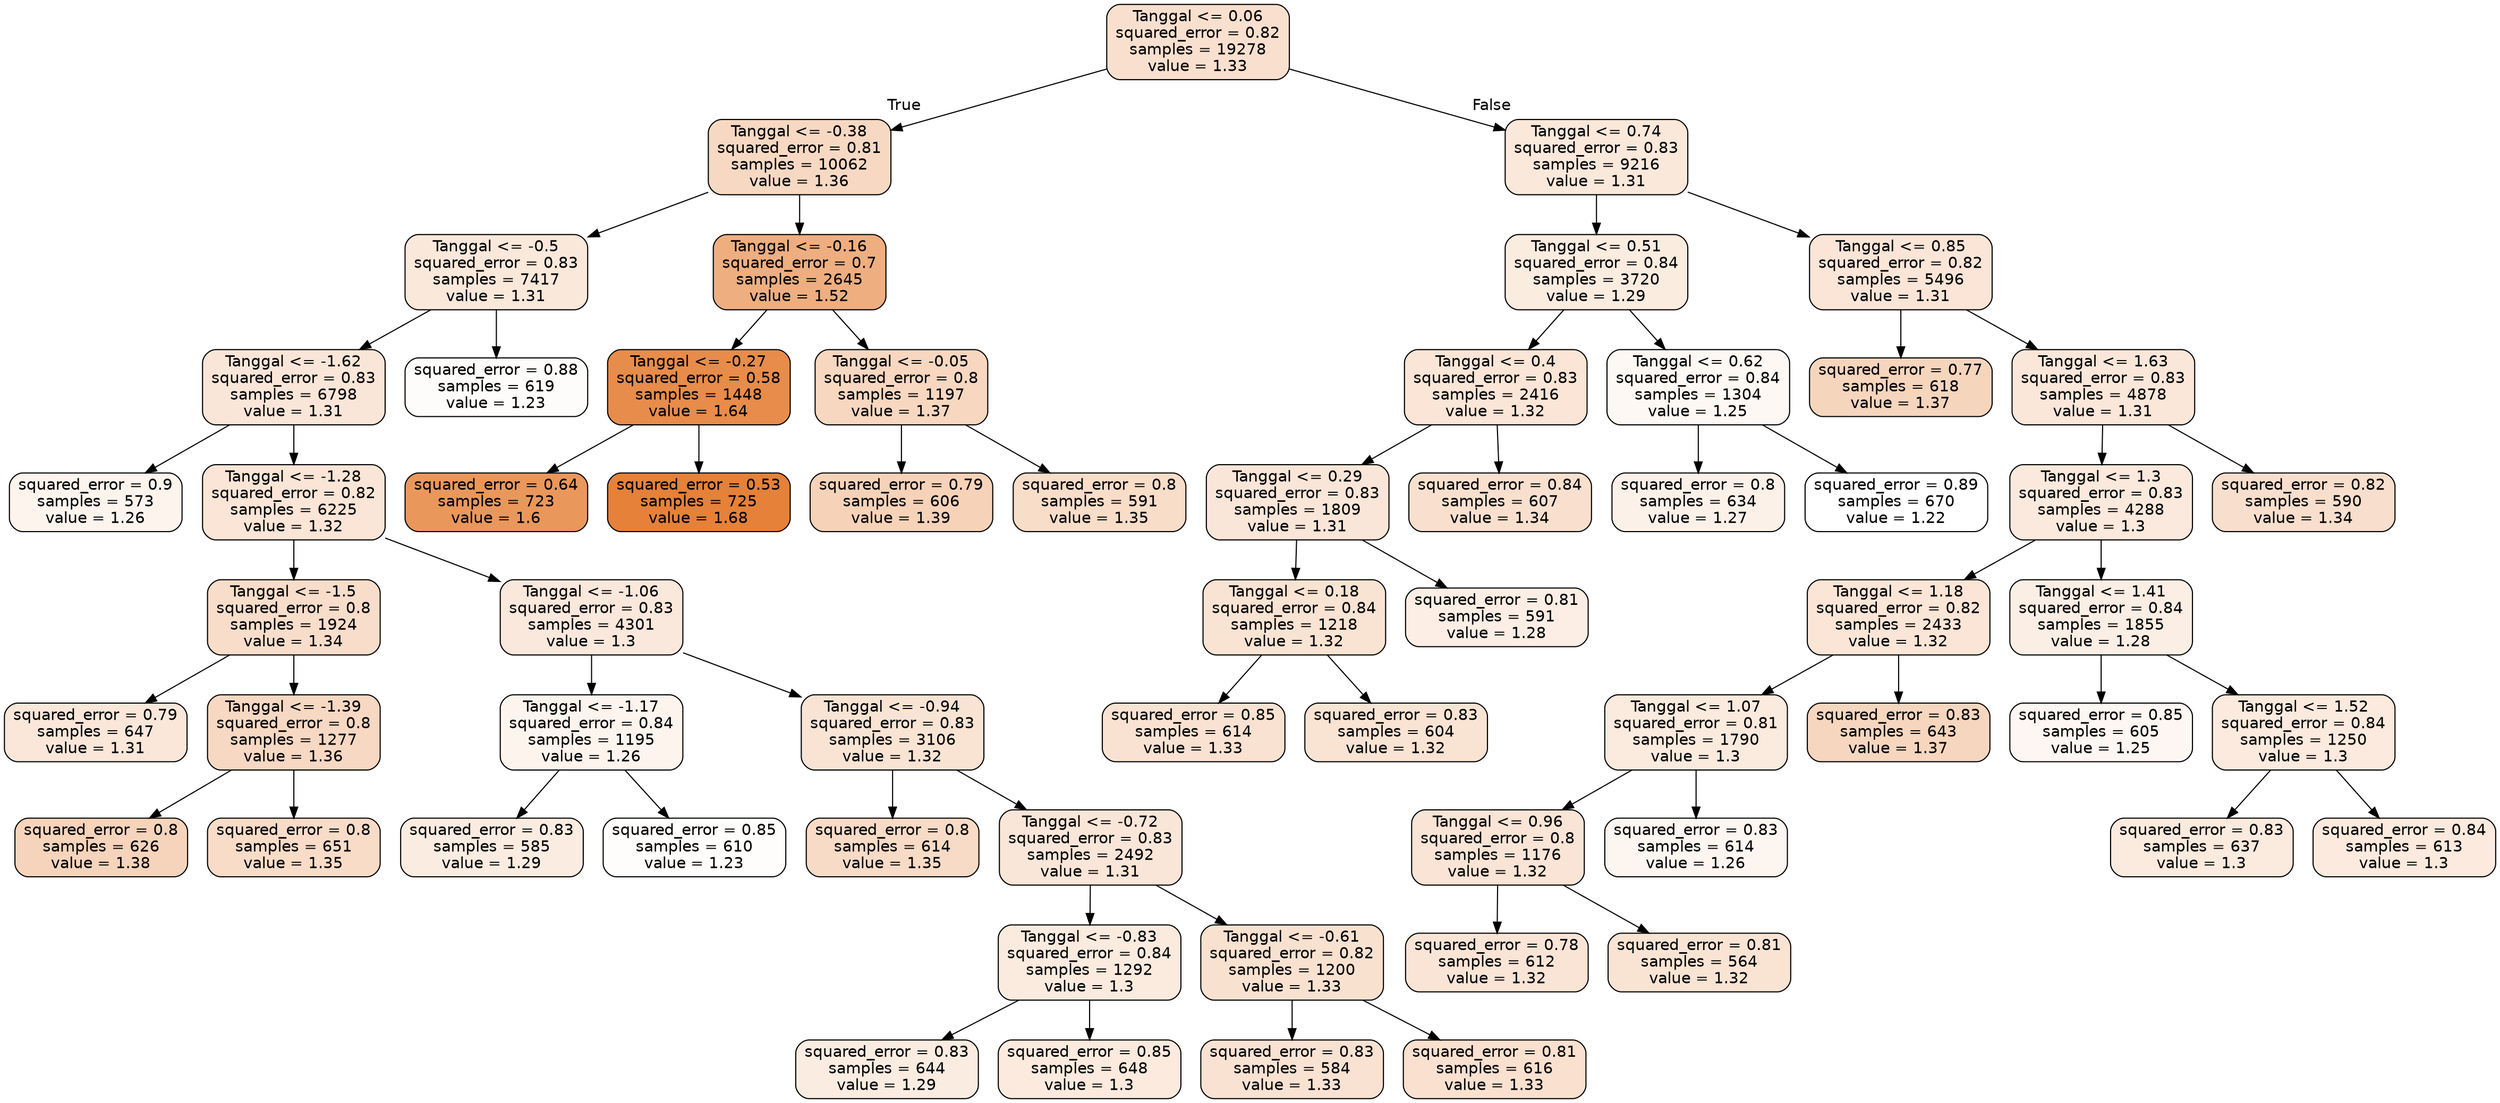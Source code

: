 digraph Tree {
node [shape=box, style="filled, rounded", color="black", fontname="helvetica"] ;
edge [fontname="helvetica"] ;
0 [label="Tanggal <= 0.06\nsquared_error = 0.82\nsamples = 19278\nvalue = 1.33", fillcolor="#f9e0ce"] ;
1 [label="Tanggal <= -0.38\nsquared_error = 0.81\nsamples = 10062\nvalue = 1.36", fillcolor="#f7d9c3"] ;
0 -> 1 [labeldistance=2.5, labelangle=45, headlabel="True"] ;
2 [label="Tanggal <= -0.5\nsquared_error = 0.83\nsamples = 7417\nvalue = 1.31", fillcolor="#fae8db"] ;
1 -> 2 ;
3 [label="Tanggal <= -1.62\nsquared_error = 0.83\nsamples = 6798\nvalue = 1.31", fillcolor="#fae6d8"] ;
2 -> 3 ;
4 [label="squared_error = 0.9\nsamples = 573\nvalue = 1.26", fillcolor="#fdf4ee"] ;
3 -> 4 ;
5 [label="Tanggal <= -1.28\nsquared_error = 0.82\nsamples = 6225\nvalue = 1.32", fillcolor="#fae5d6"] ;
3 -> 5 ;
6 [label="Tanggal <= -1.5\nsquared_error = 0.8\nsamples = 1924\nvalue = 1.34", fillcolor="#f8ddca"] ;
5 -> 6 ;
7 [label="squared_error = 0.79\nsamples = 647\nvalue = 1.31", fillcolor="#fae7da"] ;
6 -> 7 ;
8 [label="Tanggal <= -1.39\nsquared_error = 0.8\nsamples = 1277\nvalue = 1.36", fillcolor="#f7d8c2"] ;
6 -> 8 ;
9 [label="squared_error = 0.8\nsamples = 626\nvalue = 1.38", fillcolor="#f6d4bb"] ;
8 -> 9 ;
10 [label="squared_error = 0.8\nsamples = 651\nvalue = 1.35", fillcolor="#f8dcc8"] ;
8 -> 10 ;
11 [label="Tanggal <= -1.06\nsquared_error = 0.83\nsamples = 4301\nvalue = 1.3", fillcolor="#fae8dc"] ;
5 -> 11 ;
12 [label="Tanggal <= -1.17\nsquared_error = 0.84\nsamples = 1195\nvalue = 1.26", fillcolor="#fdf4ee"] ;
11 -> 12 ;
13 [label="squared_error = 0.83\nsamples = 585\nvalue = 1.29", fillcolor="#fbece1"] ;
12 -> 13 ;
14 [label="squared_error = 0.85\nsamples = 610\nvalue = 1.23", fillcolor="#fffdfb"] ;
12 -> 14 ;
15 [label="Tanggal <= -0.94\nsquared_error = 0.83\nsamples = 3106\nvalue = 1.32", fillcolor="#f9e4d4"] ;
11 -> 15 ;
16 [label="squared_error = 0.8\nsamples = 614\nvalue = 1.35", fillcolor="#f8dbc6"] ;
15 -> 16 ;
17 [label="Tanggal <= -0.72\nsquared_error = 0.83\nsamples = 2492\nvalue = 1.31", fillcolor="#fae6d8"] ;
15 -> 17 ;
18 [label="Tanggal <= -0.83\nsquared_error = 0.84\nsamples = 1292\nvalue = 1.3", fillcolor="#fbebdf"] ;
17 -> 18 ;
19 [label="squared_error = 0.83\nsamples = 644\nvalue = 1.29", fillcolor="#fbece1"] ;
18 -> 19 ;
20 [label="squared_error = 0.85\nsamples = 648\nvalue = 1.3", fillcolor="#fbeadd"] ;
18 -> 20 ;
21 [label="Tanggal <= -0.61\nsquared_error = 0.82\nsamples = 1200\nvalue = 1.33", fillcolor="#f9e1d0"] ;
17 -> 21 ;
22 [label="squared_error = 0.83\nsamples = 584\nvalue = 1.33", fillcolor="#f9e2d2"] ;
21 -> 22 ;
23 [label="squared_error = 0.81\nsamples = 616\nvalue = 1.33", fillcolor="#f9e0cf"] ;
21 -> 23 ;
24 [label="squared_error = 0.88\nsamples = 619\nvalue = 1.23", fillcolor="#fefcfa"] ;
2 -> 24 ;
25 [label="Tanggal <= -0.16\nsquared_error = 0.7\nsamples = 2645\nvalue = 1.52", fillcolor="#eeae80"] ;
1 -> 25 ;
26 [label="Tanggal <= -0.27\nsquared_error = 0.58\nsamples = 1448\nvalue = 1.64", fillcolor="#e78c4a"] ;
25 -> 26 ;
27 [label="squared_error = 0.64\nsamples = 723\nvalue = 1.6", fillcolor="#ea975c"] ;
26 -> 27 ;
28 [label="squared_error = 0.53\nsamples = 725\nvalue = 1.68", fillcolor="#e58139"] ;
26 -> 28 ;
29 [label="Tanggal <= -0.05\nsquared_error = 0.8\nsamples = 1197\nvalue = 1.37", fillcolor="#f7d7c0"] ;
25 -> 29 ;
30 [label="squared_error = 0.79\nsamples = 606\nvalue = 1.39", fillcolor="#f6d2b8"] ;
29 -> 30 ;
31 [label="squared_error = 0.8\nsamples = 591\nvalue = 1.35", fillcolor="#f8ddc9"] ;
29 -> 31 ;
32 [label="Tanggal <= 0.74\nsquared_error = 0.83\nsamples = 9216\nvalue = 1.31", fillcolor="#fae8db"] ;
0 -> 32 [labeldistance=2.5, labelangle=-45, headlabel="False"] ;
33 [label="Tanggal <= 0.51\nsquared_error = 0.84\nsamples = 3720\nvalue = 1.29", fillcolor="#fbece0"] ;
32 -> 33 ;
34 [label="Tanggal <= 0.4\nsquared_error = 0.83\nsamples = 2416\nvalue = 1.32", fillcolor="#fae5d6"] ;
33 -> 34 ;
35 [label="Tanggal <= 0.29\nsquared_error = 0.83\nsamples = 1809\nvalue = 1.31", fillcolor="#fae6d8"] ;
34 -> 35 ;
36 [label="Tanggal <= 0.18\nsquared_error = 0.84\nsamples = 1218\nvalue = 1.32", fillcolor="#f9e3d2"] ;
35 -> 36 ;
37 [label="squared_error = 0.85\nsamples = 614\nvalue = 1.33", fillcolor="#f9e2d2"] ;
36 -> 37 ;
38 [label="squared_error = 0.83\nsamples = 604\nvalue = 1.32", fillcolor="#f9e3d3"] ;
36 -> 38 ;
39 [label="squared_error = 0.81\nsamples = 591\nvalue = 1.28", fillcolor="#fceee5"] ;
35 -> 39 ;
40 [label="squared_error = 0.84\nsamples = 607\nvalue = 1.34", fillcolor="#f9e0ce"] ;
34 -> 40 ;
41 [label="Tanggal <= 0.62\nsquared_error = 0.84\nsamples = 1304\nvalue = 1.25", fillcolor="#fef8f4"] ;
33 -> 41 ;
42 [label="squared_error = 0.8\nsamples = 634\nvalue = 1.27", fillcolor="#fcf1e9"] ;
41 -> 42 ;
43 [label="squared_error = 0.89\nsamples = 670\nvalue = 1.22", fillcolor="#ffffff"] ;
41 -> 43 ;
44 [label="Tanggal <= 0.85\nsquared_error = 0.82\nsamples = 5496\nvalue = 1.31", fillcolor="#fae5d7"] ;
32 -> 44 ;
45 [label="squared_error = 0.77\nsamples = 618\nvalue = 1.37", fillcolor="#f6d5bd"] ;
44 -> 45 ;
46 [label="Tanggal <= 1.63\nsquared_error = 0.83\nsamples = 4878\nvalue = 1.31", fillcolor="#fae7da"] ;
44 -> 46 ;
47 [label="Tanggal <= 1.3\nsquared_error = 0.83\nsamples = 4288\nvalue = 1.3", fillcolor="#fae9dc"] ;
46 -> 47 ;
48 [label="Tanggal <= 1.18\nsquared_error = 0.82\nsamples = 2433\nvalue = 1.32", fillcolor="#fae5d6"] ;
47 -> 48 ;
49 [label="Tanggal <= 1.07\nsquared_error = 0.81\nsamples = 1790\nvalue = 1.3", fillcolor="#fbeade"] ;
48 -> 49 ;
50 [label="Tanggal <= 0.96\nsquared_error = 0.8\nsamples = 1176\nvalue = 1.32", fillcolor="#f9e4d5"] ;
49 -> 50 ;
51 [label="squared_error = 0.78\nsamples = 612\nvalue = 1.32", fillcolor="#f9e4d5"] ;
50 -> 51 ;
52 [label="squared_error = 0.81\nsamples = 564\nvalue = 1.32", fillcolor="#f9e4d4"] ;
50 -> 52 ;
53 [label="squared_error = 0.83\nsamples = 614\nvalue = 1.26", fillcolor="#fdf5f0"] ;
49 -> 53 ;
54 [label="squared_error = 0.83\nsamples = 643\nvalue = 1.37", fillcolor="#f6d6be"] ;
48 -> 54 ;
55 [label="Tanggal <= 1.41\nsquared_error = 0.84\nsamples = 1855\nvalue = 1.28", fillcolor="#fbeee4"] ;
47 -> 55 ;
56 [label="squared_error = 0.85\nsamples = 605\nvalue = 1.25", fillcolor="#fdf6f2"] ;
55 -> 56 ;
57 [label="Tanggal <= 1.52\nsquared_error = 0.84\nsamples = 1250\nvalue = 1.3", fillcolor="#fbeadd"] ;
55 -> 57 ;
58 [label="squared_error = 0.83\nsamples = 637\nvalue = 1.3", fillcolor="#fbeade"] ;
57 -> 58 ;
59 [label="squared_error = 0.84\nsamples = 613\nvalue = 1.3", fillcolor="#fbeadd"] ;
57 -> 59 ;
60 [label="squared_error = 0.82\nsamples = 590\nvalue = 1.34", fillcolor="#f8decc"] ;
46 -> 60 ;
}